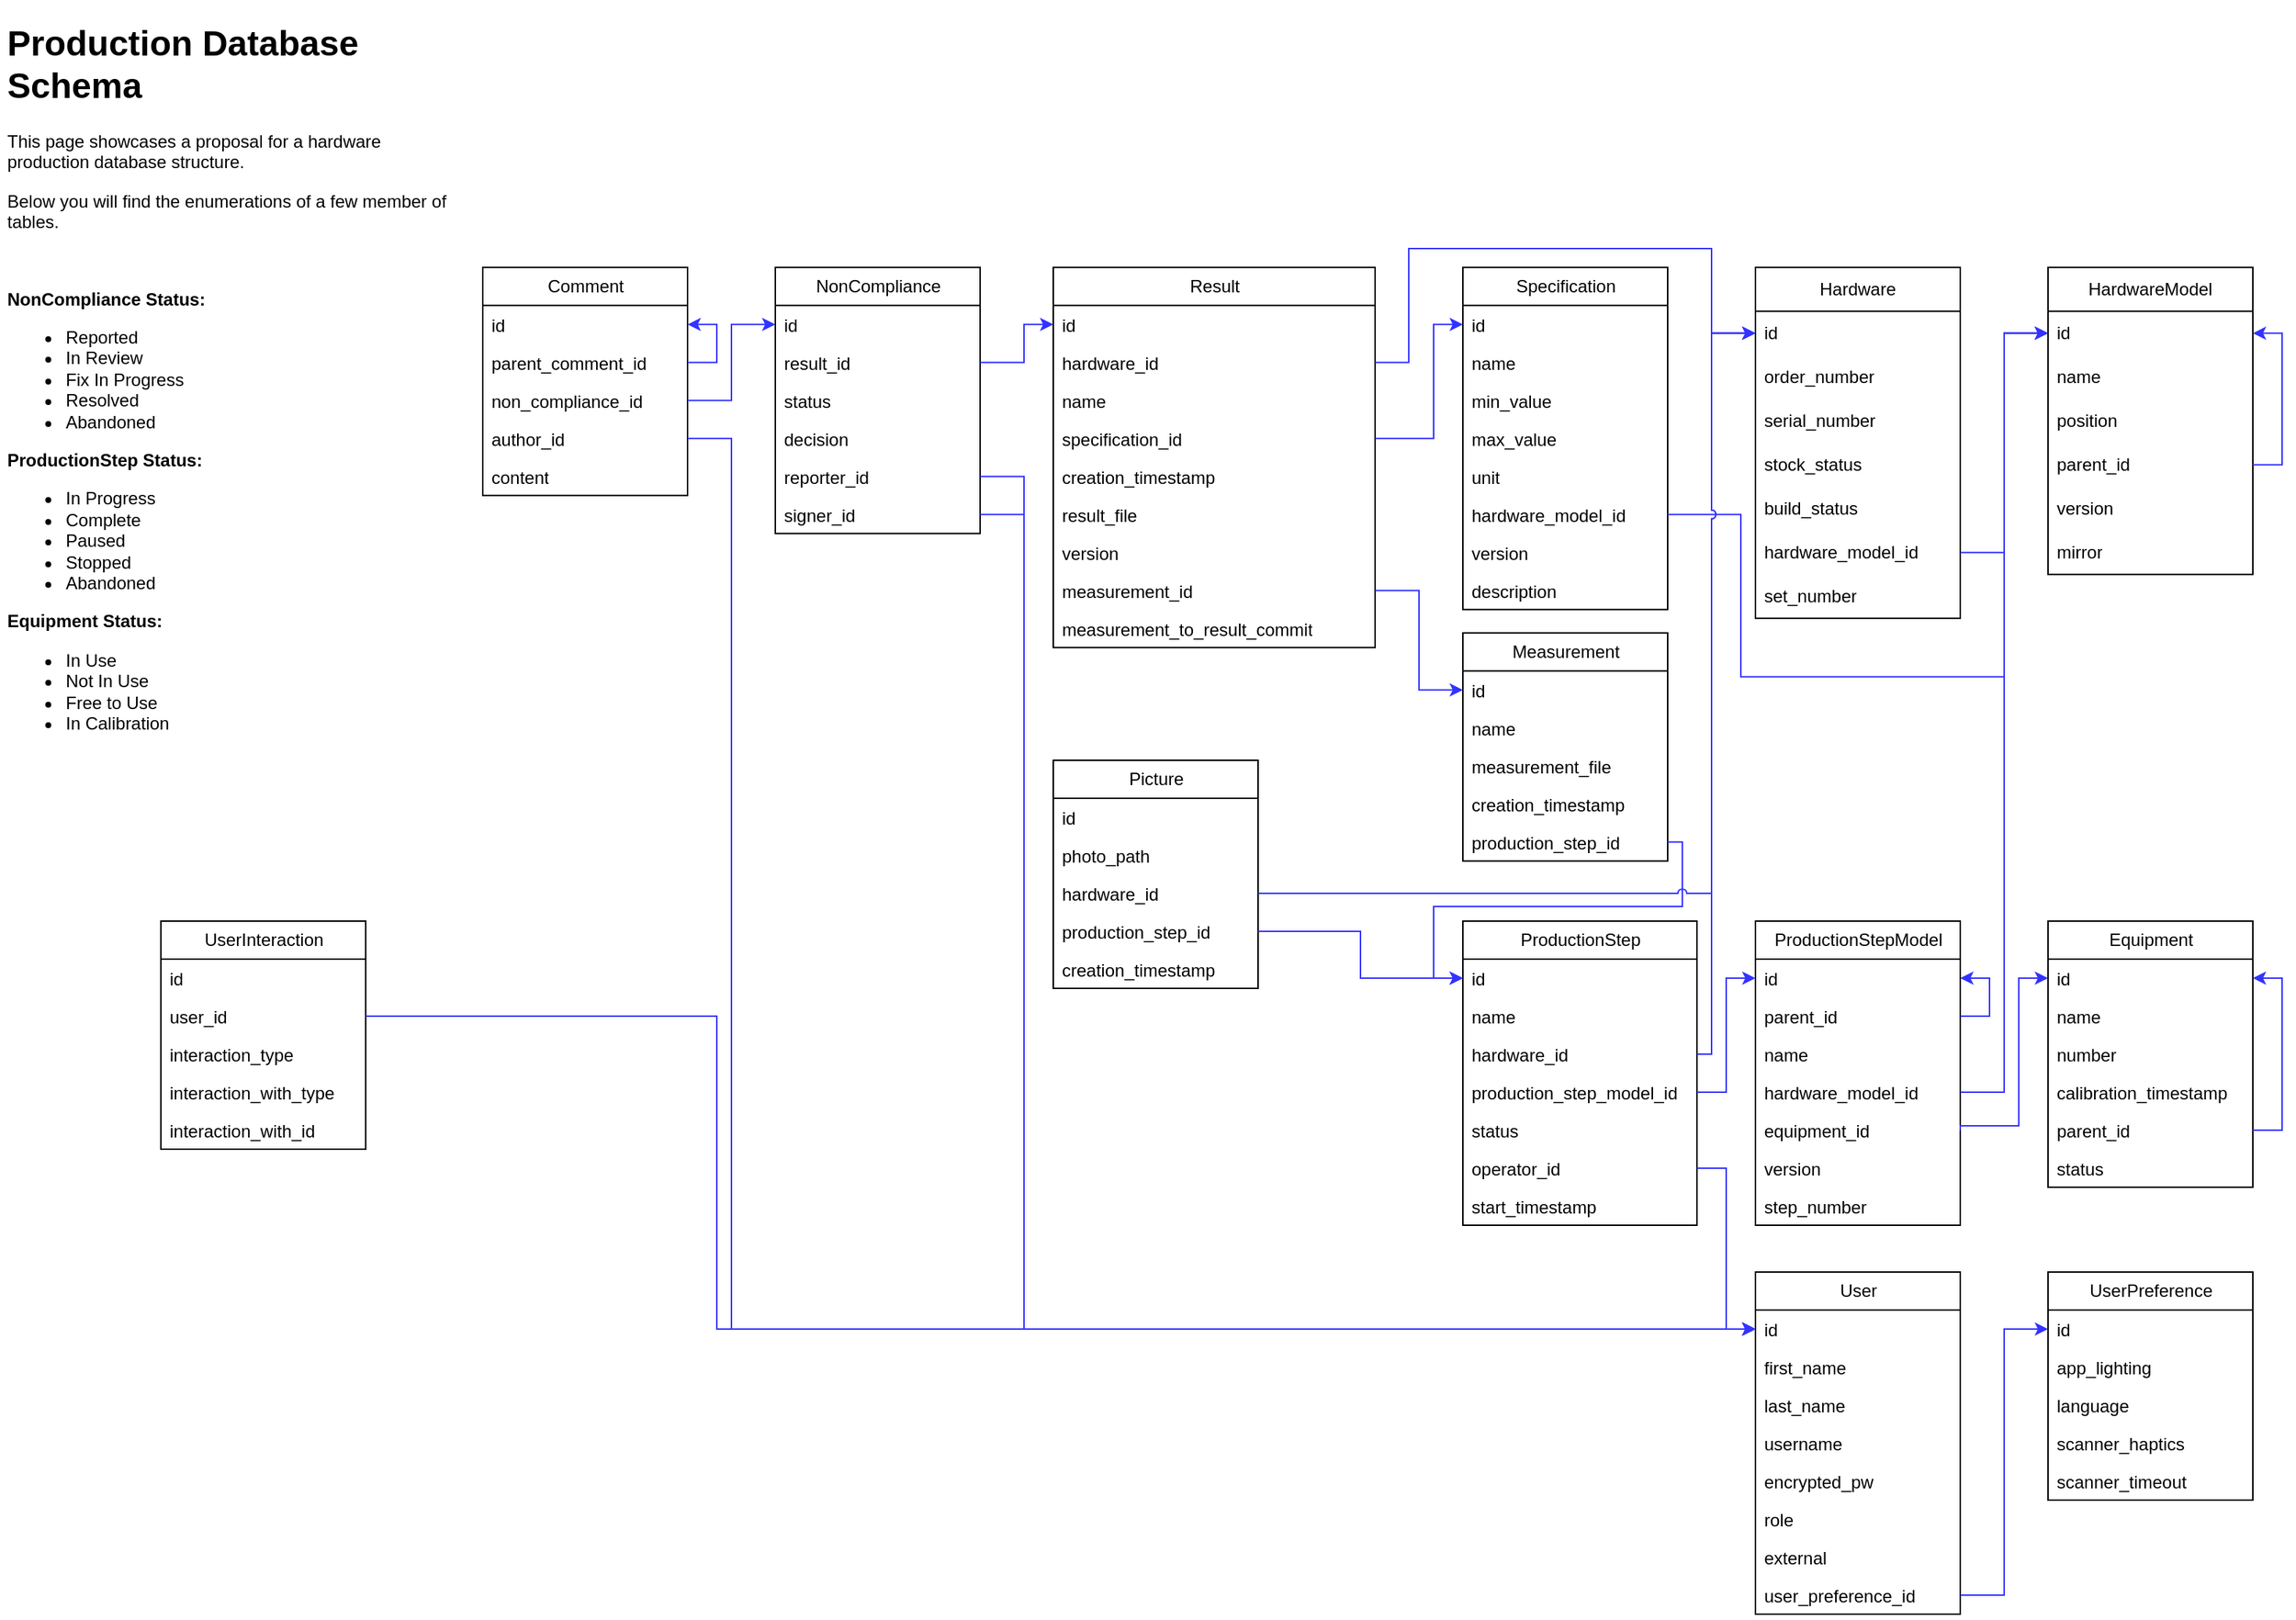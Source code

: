 <mxfile version="20.8.16" type="device"><diagram name="Page-1" id="MubZwwTaiQhzdIwckwAe"><mxGraphModel dx="1255" dy="924" grid="1" gridSize="10" guides="1" tooltips="1" connect="1" arrows="1" fold="1" page="1" pageScale="1" pageWidth="1654" pageHeight="1169" math="0" shadow="0"><root><mxCell id="0"/><mxCell id="1" parent="0"/><mxCell id="1xj9QhwG3aekxTOTTVj1-11" value="User" style="swimlane;fontStyle=0;childLayout=stackLayout;horizontal=1;startSize=26;fillColor=none;horizontalStack=0;resizeParent=1;resizeParentMax=0;resizeLast=0;collapsible=1;marginBottom=0;html=1;" parent="1" vertex="1"><mxGeometry x="1240" y="900" width="140" height="234" as="geometry"/></mxCell><mxCell id="1xj9QhwG3aekxTOTTVj1-12" value="id" style="text;strokeColor=none;fillColor=none;align=left;verticalAlign=top;spacingLeft=4;spacingRight=4;overflow=hidden;rotatable=0;points=[[0,0.5],[1,0.5]];portConstraint=eastwest;whiteSpace=wrap;html=1;" parent="1xj9QhwG3aekxTOTTVj1-11" vertex="1"><mxGeometry y="26" width="140" height="26" as="geometry"/></mxCell><mxCell id="1xj9QhwG3aekxTOTTVj1-13" value="first_name" style="text;strokeColor=none;fillColor=none;align=left;verticalAlign=top;spacingLeft=4;spacingRight=4;overflow=hidden;rotatable=0;points=[[0,0.5],[1,0.5]];portConstraint=eastwest;whiteSpace=wrap;html=1;" parent="1xj9QhwG3aekxTOTTVj1-11" vertex="1"><mxGeometry y="52" width="140" height="26" as="geometry"/></mxCell><mxCell id="1xj9QhwG3aekxTOTTVj1-14" value="last_name" style="text;strokeColor=none;fillColor=none;align=left;verticalAlign=top;spacingLeft=4;spacingRight=4;overflow=hidden;rotatable=0;points=[[0,0.5],[1,0.5]];portConstraint=eastwest;whiteSpace=wrap;html=1;" parent="1xj9QhwG3aekxTOTTVj1-11" vertex="1"><mxGeometry y="78" width="140" height="26" as="geometry"/></mxCell><mxCell id="1xj9QhwG3aekxTOTTVj1-15" value="username" style="text;strokeColor=none;fillColor=none;align=left;verticalAlign=top;spacingLeft=4;spacingRight=4;overflow=hidden;rotatable=0;points=[[0,0.5],[1,0.5]];portConstraint=eastwest;whiteSpace=wrap;html=1;" parent="1xj9QhwG3aekxTOTTVj1-11" vertex="1"><mxGeometry y="104" width="140" height="26" as="geometry"/></mxCell><mxCell id="1xj9QhwG3aekxTOTTVj1-16" value="encrypted_pw" style="text;strokeColor=none;fillColor=none;align=left;verticalAlign=top;spacingLeft=4;spacingRight=4;overflow=hidden;rotatable=0;points=[[0,0.5],[1,0.5]];portConstraint=eastwest;whiteSpace=wrap;html=1;" parent="1xj9QhwG3aekxTOTTVj1-11" vertex="1"><mxGeometry y="130" width="140" height="26" as="geometry"/></mxCell><mxCell id="1xj9QhwG3aekxTOTTVj1-17" value="role" style="text;strokeColor=none;fillColor=none;align=left;verticalAlign=top;spacingLeft=4;spacingRight=4;overflow=hidden;rotatable=0;points=[[0,0.5],[1,0.5]];portConstraint=eastwest;whiteSpace=wrap;html=1;" parent="1xj9QhwG3aekxTOTTVj1-11" vertex="1"><mxGeometry y="156" width="140" height="26" as="geometry"/></mxCell><mxCell id="1xj9QhwG3aekxTOTTVj1-18" value="external" style="text;strokeColor=none;fillColor=none;align=left;verticalAlign=top;spacingLeft=4;spacingRight=4;overflow=hidden;rotatable=0;points=[[0,0.5],[1,0.5]];portConstraint=eastwest;whiteSpace=wrap;html=1;" parent="1xj9QhwG3aekxTOTTVj1-11" vertex="1"><mxGeometry y="182" width="140" height="26" as="geometry"/></mxCell><mxCell id="1xj9QhwG3aekxTOTTVj1-19" value="user_preference_id" style="text;strokeColor=none;fillColor=none;align=left;verticalAlign=top;spacingLeft=4;spacingRight=4;overflow=hidden;rotatable=0;points=[[0,0.5],[1,0.5]];portConstraint=eastwest;whiteSpace=wrap;html=1;" parent="1xj9QhwG3aekxTOTTVj1-11" vertex="1"><mxGeometry y="208" width="140" height="26" as="geometry"/></mxCell><mxCell id="1xj9QhwG3aekxTOTTVj1-20" value="UserPreference" style="swimlane;fontStyle=0;childLayout=stackLayout;horizontal=1;startSize=26;fillColor=none;horizontalStack=0;resizeParent=1;resizeParentMax=0;resizeLast=0;collapsible=1;marginBottom=0;html=1;" parent="1" vertex="1"><mxGeometry x="1440" y="900" width="140" height="156" as="geometry"/></mxCell><mxCell id="1xj9QhwG3aekxTOTTVj1-21" value="id" style="text;strokeColor=none;fillColor=none;align=left;verticalAlign=top;spacingLeft=4;spacingRight=4;overflow=hidden;rotatable=0;points=[[0,0.5],[1,0.5]];portConstraint=eastwest;whiteSpace=wrap;html=1;" parent="1xj9QhwG3aekxTOTTVj1-20" vertex="1"><mxGeometry y="26" width="140" height="26" as="geometry"/></mxCell><mxCell id="1xj9QhwG3aekxTOTTVj1-22" value="app_lighting" style="text;strokeColor=none;fillColor=none;align=left;verticalAlign=top;spacingLeft=4;spacingRight=4;overflow=hidden;rotatable=0;points=[[0,0.5],[1,0.5]];portConstraint=eastwest;whiteSpace=wrap;html=1;" parent="1xj9QhwG3aekxTOTTVj1-20" vertex="1"><mxGeometry y="52" width="140" height="26" as="geometry"/></mxCell><mxCell id="1xj9QhwG3aekxTOTTVj1-23" value="language" style="text;strokeColor=none;fillColor=none;align=left;verticalAlign=top;spacingLeft=4;spacingRight=4;overflow=hidden;rotatable=0;points=[[0,0.5],[1,0.5]];portConstraint=eastwest;whiteSpace=wrap;html=1;" parent="1xj9QhwG3aekxTOTTVj1-20" vertex="1"><mxGeometry y="78" width="140" height="26" as="geometry"/></mxCell><mxCell id="1xj9QhwG3aekxTOTTVj1-24" value="scanner_haptics" style="text;strokeColor=none;fillColor=none;align=left;verticalAlign=top;spacingLeft=4;spacingRight=4;overflow=hidden;rotatable=0;points=[[0,0.5],[1,0.5]];portConstraint=eastwest;whiteSpace=wrap;html=1;" parent="1xj9QhwG3aekxTOTTVj1-20" vertex="1"><mxGeometry y="104" width="140" height="26" as="geometry"/></mxCell><mxCell id="1xj9QhwG3aekxTOTTVj1-25" value="scanner_timeout" style="text;strokeColor=none;fillColor=none;align=left;verticalAlign=top;spacingLeft=4;spacingRight=4;overflow=hidden;rotatable=0;points=[[0,0.5],[1,0.5]];portConstraint=eastwest;whiteSpace=wrap;html=1;" parent="1xj9QhwG3aekxTOTTVj1-20" vertex="1"><mxGeometry y="130" width="140" height="26" as="geometry"/></mxCell><mxCell id="1xj9QhwG3aekxTOTTVj1-27" style="edgeStyle=orthogonalEdgeStyle;rounded=0;orthogonalLoop=1;jettySize=auto;html=1;entryX=0;entryY=0.5;entryDx=0;entryDy=0;strokeColor=#3333FF;" parent="1" source="1xj9QhwG3aekxTOTTVj1-19" target="1xj9QhwG3aekxTOTTVj1-21" edge="1"><mxGeometry relative="1" as="geometry"/></mxCell><mxCell id="1xj9QhwG3aekxTOTTVj1-28" value="HardwareModel" style="swimlane;fontStyle=0;childLayout=stackLayout;horizontal=1;startSize=30;horizontalStack=0;resizeParent=1;resizeParentMax=0;resizeLast=0;collapsible=1;marginBottom=0;whiteSpace=wrap;html=1;" parent="1" vertex="1"><mxGeometry x="1440" y="212.89" width="140" height="210" as="geometry"/></mxCell><mxCell id="1xj9QhwG3aekxTOTTVj1-29" value="id" style="text;strokeColor=none;fillColor=none;align=left;verticalAlign=middle;spacingLeft=4;spacingRight=4;overflow=hidden;points=[[0,0.5],[1,0.5]];portConstraint=eastwest;rotatable=0;whiteSpace=wrap;html=1;" parent="1xj9QhwG3aekxTOTTVj1-28" vertex="1"><mxGeometry y="30" width="140" height="30" as="geometry"/></mxCell><mxCell id="1xj9QhwG3aekxTOTTVj1-30" value="name" style="text;strokeColor=none;fillColor=none;align=left;verticalAlign=middle;spacingLeft=4;spacingRight=4;overflow=hidden;points=[[0,0.5],[1,0.5]];portConstraint=eastwest;rotatable=0;whiteSpace=wrap;html=1;" parent="1xj9QhwG3aekxTOTTVj1-28" vertex="1"><mxGeometry y="60" width="140" height="30" as="geometry"/></mxCell><mxCell id="1xj9QhwG3aekxTOTTVj1-31" value="position" style="text;strokeColor=none;fillColor=none;align=left;verticalAlign=middle;spacingLeft=4;spacingRight=4;overflow=hidden;points=[[0,0.5],[1,0.5]];portConstraint=eastwest;rotatable=0;whiteSpace=wrap;html=1;" parent="1xj9QhwG3aekxTOTTVj1-28" vertex="1"><mxGeometry y="90" width="140" height="30" as="geometry"/></mxCell><mxCell id="1xj9QhwG3aekxTOTTVj1-35" style="edgeStyle=orthogonalEdgeStyle;rounded=0;orthogonalLoop=1;jettySize=auto;html=1;entryX=1;entryY=0.5;entryDx=0;entryDy=0;strokeColor=#3333FF;" parent="1xj9QhwG3aekxTOTTVj1-28" source="1xj9QhwG3aekxTOTTVj1-32" target="1xj9QhwG3aekxTOTTVj1-29" edge="1"><mxGeometry relative="1" as="geometry"><Array as="points"><mxPoint x="160" y="135"/><mxPoint x="160" y="45"/></Array></mxGeometry></mxCell><mxCell id="1xj9QhwG3aekxTOTTVj1-32" value="parent_id" style="text;strokeColor=none;fillColor=none;align=left;verticalAlign=middle;spacingLeft=4;spacingRight=4;overflow=hidden;points=[[0,0.5],[1,0.5]];portConstraint=eastwest;rotatable=0;whiteSpace=wrap;html=1;" parent="1xj9QhwG3aekxTOTTVj1-28" vertex="1"><mxGeometry y="120" width="140" height="30" as="geometry"/></mxCell><mxCell id="1xj9QhwG3aekxTOTTVj1-33" value="version" style="text;strokeColor=none;fillColor=none;align=left;verticalAlign=middle;spacingLeft=4;spacingRight=4;overflow=hidden;points=[[0,0.5],[1,0.5]];portConstraint=eastwest;rotatable=0;whiteSpace=wrap;html=1;" parent="1xj9QhwG3aekxTOTTVj1-28" vertex="1"><mxGeometry y="150" width="140" height="30" as="geometry"/></mxCell><mxCell id="1xj9QhwG3aekxTOTTVj1-34" value="mirror" style="text;strokeColor=none;fillColor=none;align=left;verticalAlign=middle;spacingLeft=4;spacingRight=4;overflow=hidden;points=[[0,0.5],[1,0.5]];portConstraint=eastwest;rotatable=0;whiteSpace=wrap;html=1;" parent="1xj9QhwG3aekxTOTTVj1-28" vertex="1"><mxGeometry y="180" width="140" height="30" as="geometry"/></mxCell><mxCell id="1xj9QhwG3aekxTOTTVj1-37" value="Hardware" style="swimlane;fontStyle=0;childLayout=stackLayout;horizontal=1;startSize=30;horizontalStack=0;resizeParent=1;resizeParentMax=0;resizeLast=0;collapsible=1;marginBottom=0;whiteSpace=wrap;html=1;" parent="1" vertex="1"><mxGeometry x="1240" y="212.89" width="140" height="240" as="geometry"/></mxCell><mxCell id="1xj9QhwG3aekxTOTTVj1-38" value="id" style="text;strokeColor=none;fillColor=none;align=left;verticalAlign=middle;spacingLeft=4;spacingRight=4;overflow=hidden;points=[[0,0.5],[1,0.5]];portConstraint=eastwest;rotatable=0;whiteSpace=wrap;html=1;" parent="1xj9QhwG3aekxTOTTVj1-37" vertex="1"><mxGeometry y="30" width="140" height="30" as="geometry"/></mxCell><mxCell id="1xj9QhwG3aekxTOTTVj1-39" value="order_number" style="text;strokeColor=none;fillColor=none;align=left;verticalAlign=middle;spacingLeft=4;spacingRight=4;overflow=hidden;points=[[0,0.5],[1,0.5]];portConstraint=eastwest;rotatable=0;whiteSpace=wrap;html=1;" parent="1xj9QhwG3aekxTOTTVj1-37" vertex="1"><mxGeometry y="60" width="140" height="30" as="geometry"/></mxCell><mxCell id="1xj9QhwG3aekxTOTTVj1-40" value="serial_number" style="text;strokeColor=none;fillColor=none;align=left;verticalAlign=middle;spacingLeft=4;spacingRight=4;overflow=hidden;points=[[0,0.5],[1,0.5]];portConstraint=eastwest;rotatable=0;whiteSpace=wrap;html=1;" parent="1xj9QhwG3aekxTOTTVj1-37" vertex="1"><mxGeometry y="90" width="140" height="30" as="geometry"/></mxCell><mxCell id="1xj9QhwG3aekxTOTTVj1-41" value="stock_status" style="text;strokeColor=none;fillColor=none;align=left;verticalAlign=middle;spacingLeft=4;spacingRight=4;overflow=hidden;points=[[0,0.5],[1,0.5]];portConstraint=eastwest;rotatable=0;whiteSpace=wrap;html=1;" parent="1xj9QhwG3aekxTOTTVj1-37" vertex="1"><mxGeometry y="120" width="140" height="30" as="geometry"/></mxCell><mxCell id="1xj9QhwG3aekxTOTTVj1-42" value="build_status" style="text;strokeColor=none;fillColor=none;align=left;verticalAlign=middle;spacingLeft=4;spacingRight=4;overflow=hidden;points=[[0,0.5],[1,0.5]];portConstraint=eastwest;rotatable=0;whiteSpace=wrap;html=1;" parent="1xj9QhwG3aekxTOTTVj1-37" vertex="1"><mxGeometry y="150" width="140" height="30" as="geometry"/></mxCell><mxCell id="1xj9QhwG3aekxTOTTVj1-43" value="hardware_model_id" style="text;strokeColor=none;fillColor=none;align=left;verticalAlign=middle;spacingLeft=4;spacingRight=4;overflow=hidden;points=[[0,0.5],[1,0.5]];portConstraint=eastwest;rotatable=0;whiteSpace=wrap;html=1;" parent="1xj9QhwG3aekxTOTTVj1-37" vertex="1"><mxGeometry y="180" width="140" height="30" as="geometry"/></mxCell><mxCell id="1xj9QhwG3aekxTOTTVj1-44" value="set_number" style="text;strokeColor=none;fillColor=none;align=left;verticalAlign=middle;spacingLeft=4;spacingRight=4;overflow=hidden;points=[[0,0.5],[1,0.5]];portConstraint=eastwest;rotatable=0;whiteSpace=wrap;html=1;" parent="1xj9QhwG3aekxTOTTVj1-37" vertex="1"><mxGeometry y="210" width="140" height="30" as="geometry"/></mxCell><mxCell id="1xj9QhwG3aekxTOTTVj1-45" style="edgeStyle=orthogonalEdgeStyle;rounded=0;orthogonalLoop=1;jettySize=auto;html=1;entryX=0;entryY=0.5;entryDx=0;entryDy=0;strokeColor=#3333FF;" parent="1" source="1xj9QhwG3aekxTOTTVj1-43" target="1xj9QhwG3aekxTOTTVj1-29" edge="1"><mxGeometry relative="1" as="geometry"/></mxCell><mxCell id="1xj9QhwG3aekxTOTTVj1-46" value="Equipment" style="swimlane;fontStyle=0;childLayout=stackLayout;horizontal=1;startSize=26;fillColor=none;horizontalStack=0;resizeParent=1;resizeParentMax=0;resizeLast=0;collapsible=1;marginBottom=0;html=1;" parent="1" vertex="1"><mxGeometry x="1440" y="660" width="140" height="182" as="geometry"/></mxCell><mxCell id="1xj9QhwG3aekxTOTTVj1-47" value="id" style="text;strokeColor=none;fillColor=none;align=left;verticalAlign=top;spacingLeft=4;spacingRight=4;overflow=hidden;rotatable=0;points=[[0,0.5],[1,0.5]];portConstraint=eastwest;whiteSpace=wrap;html=1;" parent="1xj9QhwG3aekxTOTTVj1-46" vertex="1"><mxGeometry y="26" width="140" height="26" as="geometry"/></mxCell><mxCell id="1xj9QhwG3aekxTOTTVj1-48" value="name" style="text;strokeColor=none;fillColor=none;align=left;verticalAlign=top;spacingLeft=4;spacingRight=4;overflow=hidden;rotatable=0;points=[[0,0.5],[1,0.5]];portConstraint=eastwest;whiteSpace=wrap;html=1;" parent="1xj9QhwG3aekxTOTTVj1-46" vertex="1"><mxGeometry y="52" width="140" height="26" as="geometry"/></mxCell><mxCell id="1xj9QhwG3aekxTOTTVj1-49" value="number" style="text;strokeColor=none;fillColor=none;align=left;verticalAlign=top;spacingLeft=4;spacingRight=4;overflow=hidden;rotatable=0;points=[[0,0.5],[1,0.5]];portConstraint=eastwest;whiteSpace=wrap;html=1;" parent="1xj9QhwG3aekxTOTTVj1-46" vertex="1"><mxGeometry y="78" width="140" height="26" as="geometry"/></mxCell><mxCell id="1xj9QhwG3aekxTOTTVj1-50" value="calibration_timestamp" style="text;strokeColor=none;fillColor=none;align=left;verticalAlign=top;spacingLeft=4;spacingRight=4;overflow=hidden;rotatable=0;points=[[0,0.5],[1,0.5]];portConstraint=eastwest;whiteSpace=wrap;html=1;" parent="1xj9QhwG3aekxTOTTVj1-46" vertex="1"><mxGeometry y="104" width="140" height="26" as="geometry"/></mxCell><mxCell id="1xj9QhwG3aekxTOTTVj1-52" style="edgeStyle=orthogonalEdgeStyle;rounded=0;orthogonalLoop=1;jettySize=auto;html=1;entryX=1;entryY=0.5;entryDx=0;entryDy=0;strokeColor=#3333FF;" parent="1xj9QhwG3aekxTOTTVj1-46" source="1xj9QhwG3aekxTOTTVj1-51" target="1xj9QhwG3aekxTOTTVj1-47" edge="1"><mxGeometry relative="1" as="geometry"><Array as="points"><mxPoint x="160" y="143"/><mxPoint x="160" y="39"/></Array></mxGeometry></mxCell><mxCell id="1xj9QhwG3aekxTOTTVj1-51" value="parent_id" style="text;strokeColor=none;fillColor=none;align=left;verticalAlign=top;spacingLeft=4;spacingRight=4;overflow=hidden;rotatable=0;points=[[0,0.5],[1,0.5]];portConstraint=eastwest;whiteSpace=wrap;html=1;" parent="1xj9QhwG3aekxTOTTVj1-46" vertex="1"><mxGeometry y="130" width="140" height="26" as="geometry"/></mxCell><mxCell id="1xj9QhwG3aekxTOTTVj1-133" value="status" style="text;strokeColor=none;fillColor=none;align=left;verticalAlign=top;spacingLeft=4;spacingRight=4;overflow=hidden;rotatable=0;points=[[0,0.5],[1,0.5]];portConstraint=eastwest;whiteSpace=wrap;html=1;" parent="1xj9QhwG3aekxTOTTVj1-46" vertex="1"><mxGeometry y="156" width="140" height="26" as="geometry"/></mxCell><mxCell id="1xj9QhwG3aekxTOTTVj1-53" value="Specification" style="swimlane;fontStyle=0;childLayout=stackLayout;horizontal=1;startSize=26;fillColor=none;horizontalStack=0;resizeParent=1;resizeParentMax=0;resizeLast=0;collapsible=1;marginBottom=0;html=1;" parent="1" vertex="1"><mxGeometry x="1040" y="212.89" width="140" height="234" as="geometry"/></mxCell><mxCell id="1xj9QhwG3aekxTOTTVj1-54" value="id" style="text;strokeColor=none;fillColor=none;align=left;verticalAlign=top;spacingLeft=4;spacingRight=4;overflow=hidden;rotatable=0;points=[[0,0.5],[1,0.5]];portConstraint=eastwest;whiteSpace=wrap;html=1;" parent="1xj9QhwG3aekxTOTTVj1-53" vertex="1"><mxGeometry y="26" width="140" height="26" as="geometry"/></mxCell><mxCell id="1xj9QhwG3aekxTOTTVj1-55" value="name" style="text;strokeColor=none;fillColor=none;align=left;verticalAlign=top;spacingLeft=4;spacingRight=4;overflow=hidden;rotatable=0;points=[[0,0.5],[1,0.5]];portConstraint=eastwest;whiteSpace=wrap;html=1;" parent="1xj9QhwG3aekxTOTTVj1-53" vertex="1"><mxGeometry y="52" width="140" height="26" as="geometry"/></mxCell><mxCell id="1xj9QhwG3aekxTOTTVj1-56" value="min_value" style="text;strokeColor=none;fillColor=none;align=left;verticalAlign=top;spacingLeft=4;spacingRight=4;overflow=hidden;rotatable=0;points=[[0,0.5],[1,0.5]];portConstraint=eastwest;whiteSpace=wrap;html=1;" parent="1xj9QhwG3aekxTOTTVj1-53" vertex="1"><mxGeometry y="78" width="140" height="26" as="geometry"/></mxCell><mxCell id="1xj9QhwG3aekxTOTTVj1-57" value="max_value" style="text;strokeColor=none;fillColor=none;align=left;verticalAlign=top;spacingLeft=4;spacingRight=4;overflow=hidden;rotatable=0;points=[[0,0.5],[1,0.5]];portConstraint=eastwest;whiteSpace=wrap;html=1;" parent="1xj9QhwG3aekxTOTTVj1-53" vertex="1"><mxGeometry y="104" width="140" height="26" as="geometry"/></mxCell><mxCell id="1xj9QhwG3aekxTOTTVj1-58" value="unit" style="text;strokeColor=none;fillColor=none;align=left;verticalAlign=top;spacingLeft=4;spacingRight=4;overflow=hidden;rotatable=0;points=[[0,0.5],[1,0.5]];portConstraint=eastwest;whiteSpace=wrap;html=1;" parent="1xj9QhwG3aekxTOTTVj1-53" vertex="1"><mxGeometry y="130" width="140" height="26" as="geometry"/></mxCell><mxCell id="1xj9QhwG3aekxTOTTVj1-59" value="hardware_model_id" style="text;strokeColor=none;fillColor=none;align=left;verticalAlign=top;spacingLeft=4;spacingRight=4;overflow=hidden;rotatable=0;points=[[0,0.5],[1,0.5]];portConstraint=eastwest;whiteSpace=wrap;html=1;" parent="1xj9QhwG3aekxTOTTVj1-53" vertex="1"><mxGeometry y="156" width="140" height="26" as="geometry"/></mxCell><mxCell id="1xj9QhwG3aekxTOTTVj1-60" value="version" style="text;strokeColor=none;fillColor=none;align=left;verticalAlign=top;spacingLeft=4;spacingRight=4;overflow=hidden;rotatable=0;points=[[0,0.5],[1,0.5]];portConstraint=eastwest;whiteSpace=wrap;html=1;" parent="1xj9QhwG3aekxTOTTVj1-53" vertex="1"><mxGeometry y="182" width="140" height="26" as="geometry"/></mxCell><mxCell id="1xj9QhwG3aekxTOTTVj1-61" value="description" style="text;strokeColor=none;fillColor=none;align=left;verticalAlign=top;spacingLeft=4;spacingRight=4;overflow=hidden;rotatable=0;points=[[0,0.5],[1,0.5]];portConstraint=eastwest;whiteSpace=wrap;html=1;" parent="1xj9QhwG3aekxTOTTVj1-53" vertex="1"><mxGeometry y="208" width="140" height="26" as="geometry"/></mxCell><mxCell id="1xj9QhwG3aekxTOTTVj1-66" value="Result" style="swimlane;fontStyle=0;childLayout=stackLayout;horizontal=1;startSize=26;fillColor=none;horizontalStack=0;resizeParent=1;resizeParentMax=0;resizeLast=0;collapsible=1;marginBottom=0;html=1;" parent="1" vertex="1"><mxGeometry x="760" y="212.89" width="220" height="260" as="geometry"/></mxCell><mxCell id="1xj9QhwG3aekxTOTTVj1-67" value="id" style="text;strokeColor=none;fillColor=none;align=left;verticalAlign=top;spacingLeft=4;spacingRight=4;overflow=hidden;rotatable=0;points=[[0,0.5],[1,0.5]];portConstraint=eastwest;whiteSpace=wrap;html=1;" parent="1xj9QhwG3aekxTOTTVj1-66" vertex="1"><mxGeometry y="26" width="220" height="26" as="geometry"/></mxCell><mxCell id="1xj9QhwG3aekxTOTTVj1-68" value="hardware_id" style="text;strokeColor=none;fillColor=none;align=left;verticalAlign=top;spacingLeft=4;spacingRight=4;overflow=hidden;rotatable=0;points=[[0,0.5],[1,0.5]];portConstraint=eastwest;whiteSpace=wrap;html=1;" parent="1xj9QhwG3aekxTOTTVj1-66" vertex="1"><mxGeometry y="52" width="220" height="26" as="geometry"/></mxCell><mxCell id="1xj9QhwG3aekxTOTTVj1-69" value="name" style="text;strokeColor=none;fillColor=none;align=left;verticalAlign=top;spacingLeft=4;spacingRight=4;overflow=hidden;rotatable=0;points=[[0,0.5],[1,0.5]];portConstraint=eastwest;whiteSpace=wrap;html=1;" parent="1xj9QhwG3aekxTOTTVj1-66" vertex="1"><mxGeometry y="78" width="220" height="26" as="geometry"/></mxCell><mxCell id="1xj9QhwG3aekxTOTTVj1-70" value="specification_id" style="text;strokeColor=none;fillColor=none;align=left;verticalAlign=top;spacingLeft=4;spacingRight=4;overflow=hidden;rotatable=0;points=[[0,0.5],[1,0.5]];portConstraint=eastwest;whiteSpace=wrap;html=1;" parent="1xj9QhwG3aekxTOTTVj1-66" vertex="1"><mxGeometry y="104" width="220" height="26" as="geometry"/></mxCell><mxCell id="1xj9QhwG3aekxTOTTVj1-71" value="creation_timestamp" style="text;strokeColor=none;fillColor=none;align=left;verticalAlign=top;spacingLeft=4;spacingRight=4;overflow=hidden;rotatable=0;points=[[0,0.5],[1,0.5]];portConstraint=eastwest;whiteSpace=wrap;html=1;" parent="1xj9QhwG3aekxTOTTVj1-66" vertex="1"><mxGeometry y="130" width="220" height="26" as="geometry"/></mxCell><mxCell id="1xj9QhwG3aekxTOTTVj1-72" value="result_file" style="text;strokeColor=none;fillColor=none;align=left;verticalAlign=top;spacingLeft=4;spacingRight=4;overflow=hidden;rotatable=0;points=[[0,0.5],[1,0.5]];portConstraint=eastwest;whiteSpace=wrap;html=1;" parent="1xj9QhwG3aekxTOTTVj1-66" vertex="1"><mxGeometry y="156" width="220" height="26" as="geometry"/></mxCell><mxCell id="1xj9QhwG3aekxTOTTVj1-73" value="version" style="text;strokeColor=none;fillColor=none;align=left;verticalAlign=top;spacingLeft=4;spacingRight=4;overflow=hidden;rotatable=0;points=[[0,0.5],[1,0.5]];portConstraint=eastwest;whiteSpace=wrap;html=1;" parent="1xj9QhwG3aekxTOTTVj1-66" vertex="1"><mxGeometry y="182" width="220" height="26" as="geometry"/></mxCell><mxCell id="1xj9QhwG3aekxTOTTVj1-81" value="measurement_id" style="text;strokeColor=none;fillColor=none;align=left;verticalAlign=top;spacingLeft=4;spacingRight=4;overflow=hidden;rotatable=0;points=[[0,0.5],[1,0.5]];portConstraint=eastwest;whiteSpace=wrap;html=1;" parent="1xj9QhwG3aekxTOTTVj1-66" vertex="1"><mxGeometry y="208" width="220" height="26" as="geometry"/></mxCell><mxCell id="1xj9QhwG3aekxTOTTVj1-82" value="measurement_to_result_commit" style="text;strokeColor=none;fillColor=none;align=left;verticalAlign=top;spacingLeft=4;spacingRight=4;overflow=hidden;rotatable=0;points=[[0,0.5],[1,0.5]];portConstraint=eastwest;whiteSpace=wrap;html=1;" parent="1xj9QhwG3aekxTOTTVj1-66" vertex="1"><mxGeometry y="234" width="220" height="26" as="geometry"/></mxCell><mxCell id="1xj9QhwG3aekxTOTTVj1-74" style="edgeStyle=orthogonalEdgeStyle;rounded=0;orthogonalLoop=1;jettySize=auto;html=1;entryX=0;entryY=0.5;entryDx=0;entryDy=0;strokeColor=#3333FF;" parent="1" source="1xj9QhwG3aekxTOTTVj1-70" target="1xj9QhwG3aekxTOTTVj1-54" edge="1"><mxGeometry relative="1" as="geometry"><Array as="points"><mxPoint x="1020" y="330"/><mxPoint x="1020" y="252"/></Array></mxGeometry></mxCell><mxCell id="1xj9QhwG3aekxTOTTVj1-75" style="edgeStyle=orthogonalEdgeStyle;rounded=0;orthogonalLoop=1;jettySize=auto;html=1;entryX=0;entryY=0.5;entryDx=0;entryDy=0;strokeColor=#3333FF;" parent="1" source="1xj9QhwG3aekxTOTTVj1-68" target="1xj9QhwG3aekxTOTTVj1-38" edge="1"><mxGeometry relative="1" as="geometry"><Array as="points"><mxPoint x="1003" y="278"/><mxPoint x="1003" y="200"/><mxPoint x="1210" y="200"/><mxPoint x="1210" y="258"/></Array></mxGeometry></mxCell><mxCell id="1xj9QhwG3aekxTOTTVj1-76" style="edgeStyle=orthogonalEdgeStyle;rounded=0;orthogonalLoop=1;jettySize=auto;html=1;entryX=0;entryY=0.5;entryDx=0;entryDy=0;strokeColor=#3333FF;" parent="1" source="1xj9QhwG3aekxTOTTVj1-59" target="1xj9QhwG3aekxTOTTVj1-29" edge="1"><mxGeometry relative="1" as="geometry"><Array as="points"><mxPoint x="1230" y="381.89"/><mxPoint x="1230" y="492.89"/><mxPoint x="1410" y="492.89"/><mxPoint x="1410" y="257.89"/></Array></mxGeometry></mxCell><mxCell id="1xj9QhwG3aekxTOTTVj1-77" value="Measurement" style="swimlane;fontStyle=0;childLayout=stackLayout;horizontal=1;startSize=26;fillColor=none;horizontalStack=0;resizeParent=1;resizeParentMax=0;resizeLast=0;collapsible=1;marginBottom=0;html=1;" parent="1" vertex="1"><mxGeometry x="1040" y="462.89" width="140" height="156" as="geometry"/></mxCell><mxCell id="1xj9QhwG3aekxTOTTVj1-78" value="id" style="text;strokeColor=none;fillColor=none;align=left;verticalAlign=top;spacingLeft=4;spacingRight=4;overflow=hidden;rotatable=0;points=[[0,0.5],[1,0.5]];portConstraint=eastwest;whiteSpace=wrap;html=1;" parent="1xj9QhwG3aekxTOTTVj1-77" vertex="1"><mxGeometry y="26" width="140" height="26" as="geometry"/></mxCell><mxCell id="1xj9QhwG3aekxTOTTVj1-79" value="name" style="text;strokeColor=none;fillColor=none;align=left;verticalAlign=top;spacingLeft=4;spacingRight=4;overflow=hidden;rotatable=0;points=[[0,0.5],[1,0.5]];portConstraint=eastwest;whiteSpace=wrap;html=1;" parent="1xj9QhwG3aekxTOTTVj1-77" vertex="1"><mxGeometry y="52" width="140" height="26" as="geometry"/></mxCell><mxCell id="1xj9QhwG3aekxTOTTVj1-80" value="measurement_file" style="text;strokeColor=none;fillColor=none;align=left;verticalAlign=top;spacingLeft=4;spacingRight=4;overflow=hidden;rotatable=0;points=[[0,0.5],[1,0.5]];portConstraint=eastwest;whiteSpace=wrap;html=1;" parent="1xj9QhwG3aekxTOTTVj1-77" vertex="1"><mxGeometry y="78" width="140" height="26" as="geometry"/></mxCell><mxCell id="1xj9QhwG3aekxTOTTVj1-113" value="creation_timestamp" style="text;strokeColor=none;fillColor=none;align=left;verticalAlign=top;spacingLeft=4;spacingRight=4;overflow=hidden;rotatable=0;points=[[0,0.5],[1,0.5]];portConstraint=eastwest;whiteSpace=wrap;html=1;" parent="1xj9QhwG3aekxTOTTVj1-77" vertex="1"><mxGeometry y="104" width="140" height="26" as="geometry"/></mxCell><mxCell id="1xj9QhwG3aekxTOTTVj1-115" value="production_step_id" style="text;strokeColor=none;fillColor=none;align=left;verticalAlign=top;spacingLeft=4;spacingRight=4;overflow=hidden;rotatable=0;points=[[0,0.5],[1,0.5]];portConstraint=eastwest;whiteSpace=wrap;html=1;" parent="1xj9QhwG3aekxTOTTVj1-77" vertex="1"><mxGeometry y="130" width="140" height="26" as="geometry"/></mxCell><mxCell id="1xj9QhwG3aekxTOTTVj1-83" style="edgeStyle=orthogonalEdgeStyle;rounded=0;orthogonalLoop=1;jettySize=auto;html=1;entryX=0;entryY=0.5;entryDx=0;entryDy=0;strokeColor=#3333FF;" parent="1" source="1xj9QhwG3aekxTOTTVj1-81" target="1xj9QhwG3aekxTOTTVj1-78" edge="1"><mxGeometry relative="1" as="geometry"/></mxCell><mxCell id="1xj9QhwG3aekxTOTTVj1-84" value="ProductionStep" style="swimlane;fontStyle=0;childLayout=stackLayout;horizontal=1;startSize=26;fillColor=none;horizontalStack=0;resizeParent=1;resizeParentMax=0;resizeLast=0;collapsible=1;marginBottom=0;html=1;" parent="1" vertex="1"><mxGeometry x="1040" y="660" width="160" height="208" as="geometry"/></mxCell><mxCell id="1xj9QhwG3aekxTOTTVj1-85" value="id" style="text;strokeColor=none;fillColor=none;align=left;verticalAlign=top;spacingLeft=4;spacingRight=4;overflow=hidden;rotatable=0;points=[[0,0.5],[1,0.5]];portConstraint=eastwest;whiteSpace=wrap;html=1;" parent="1xj9QhwG3aekxTOTTVj1-84" vertex="1"><mxGeometry y="26" width="160" height="26" as="geometry"/></mxCell><mxCell id="1xj9QhwG3aekxTOTTVj1-86" value="name" style="text;strokeColor=none;fillColor=none;align=left;verticalAlign=top;spacingLeft=4;spacingRight=4;overflow=hidden;rotatable=0;points=[[0,0.5],[1,0.5]];portConstraint=eastwest;whiteSpace=wrap;html=1;" parent="1xj9QhwG3aekxTOTTVj1-84" vertex="1"><mxGeometry y="52" width="160" height="26" as="geometry"/></mxCell><mxCell id="1xj9QhwG3aekxTOTTVj1-87" value="hardware_id" style="text;strokeColor=none;fillColor=none;align=left;verticalAlign=top;spacingLeft=4;spacingRight=4;overflow=hidden;rotatable=0;points=[[0,0.5],[1,0.5]];portConstraint=eastwest;whiteSpace=wrap;html=1;" parent="1xj9QhwG3aekxTOTTVj1-84" vertex="1"><mxGeometry y="78" width="160" height="26" as="geometry"/></mxCell><mxCell id="1xj9QhwG3aekxTOTTVj1-100" value="production_step_model_id" style="text;strokeColor=none;fillColor=none;align=left;verticalAlign=top;spacingLeft=4;spacingRight=4;overflow=hidden;rotatable=0;points=[[0,0.5],[1,0.5]];portConstraint=eastwest;whiteSpace=wrap;html=1;" parent="1xj9QhwG3aekxTOTTVj1-84" vertex="1"><mxGeometry y="104" width="160" height="26" as="geometry"/></mxCell><mxCell id="1xj9QhwG3aekxTOTTVj1-106" value="status" style="text;strokeColor=none;fillColor=none;align=left;verticalAlign=top;spacingLeft=4;spacingRight=4;overflow=hidden;rotatable=0;points=[[0,0.5],[1,0.5]];portConstraint=eastwest;whiteSpace=wrap;html=1;" parent="1xj9QhwG3aekxTOTTVj1-84" vertex="1"><mxGeometry y="130" width="160" height="26" as="geometry"/></mxCell><mxCell id="1xj9QhwG3aekxTOTTVj1-110" value="operator_id" style="text;strokeColor=none;fillColor=none;align=left;verticalAlign=top;spacingLeft=4;spacingRight=4;overflow=hidden;rotatable=0;points=[[0,0.5],[1,0.5]];portConstraint=eastwest;whiteSpace=wrap;html=1;" parent="1xj9QhwG3aekxTOTTVj1-84" vertex="1"><mxGeometry y="156" width="160" height="26" as="geometry"/></mxCell><mxCell id="1xj9QhwG3aekxTOTTVj1-114" value="start_timestamp" style="text;strokeColor=none;fillColor=none;align=left;verticalAlign=top;spacingLeft=4;spacingRight=4;overflow=hidden;rotatable=0;points=[[0,0.5],[1,0.5]];portConstraint=eastwest;whiteSpace=wrap;html=1;" parent="1xj9QhwG3aekxTOTTVj1-84" vertex="1"><mxGeometry y="182" width="160" height="26" as="geometry"/></mxCell><mxCell id="1xj9QhwG3aekxTOTTVj1-91" value="ProductionStepModel" style="swimlane;fontStyle=0;childLayout=stackLayout;horizontal=1;startSize=26;fillColor=none;horizontalStack=0;resizeParent=1;resizeParentMax=0;resizeLast=0;collapsible=1;marginBottom=0;html=1;" parent="1" vertex="1"><mxGeometry x="1240" y="660" width="140" height="208" as="geometry"/></mxCell><mxCell id="1xj9QhwG3aekxTOTTVj1-107" value="id" style="text;strokeColor=none;fillColor=none;align=left;verticalAlign=top;spacingLeft=4;spacingRight=4;overflow=hidden;rotatable=0;points=[[0,0.5],[1,0.5]];portConstraint=eastwest;whiteSpace=wrap;html=1;" parent="1xj9QhwG3aekxTOTTVj1-91" vertex="1"><mxGeometry y="26" width="140" height="26" as="geometry"/></mxCell><mxCell id="1xj9QhwG3aekxTOTTVj1-109" style="edgeStyle=orthogonalEdgeStyle;rounded=0;jumpStyle=arc;orthogonalLoop=1;jettySize=auto;html=1;entryX=1;entryY=0.5;entryDx=0;entryDy=0;strokeColor=#3333FF;" parent="1xj9QhwG3aekxTOTTVj1-91" source="1xj9QhwG3aekxTOTTVj1-92" target="1xj9QhwG3aekxTOTTVj1-107" edge="1"><mxGeometry relative="1" as="geometry"><Array as="points"><mxPoint x="160" y="65"/><mxPoint x="160" y="39"/></Array></mxGeometry></mxCell><mxCell id="1xj9QhwG3aekxTOTTVj1-92" value="parent_id" style="text;strokeColor=none;fillColor=none;align=left;verticalAlign=top;spacingLeft=4;spacingRight=4;overflow=hidden;rotatable=0;points=[[0,0.5],[1,0.5]];portConstraint=eastwest;whiteSpace=wrap;html=1;" parent="1xj9QhwG3aekxTOTTVj1-91" vertex="1"><mxGeometry y="52" width="140" height="26" as="geometry"/></mxCell><mxCell id="1xj9QhwG3aekxTOTTVj1-93" value="name" style="text;strokeColor=none;fillColor=none;align=left;verticalAlign=top;spacingLeft=4;spacingRight=4;overflow=hidden;rotatable=0;points=[[0,0.5],[1,0.5]];portConstraint=eastwest;whiteSpace=wrap;html=1;" parent="1xj9QhwG3aekxTOTTVj1-91" vertex="1"><mxGeometry y="78" width="140" height="26" as="geometry"/></mxCell><mxCell id="1xj9QhwG3aekxTOTTVj1-94" value="hardware_model_id" style="text;strokeColor=none;fillColor=none;align=left;verticalAlign=top;spacingLeft=4;spacingRight=4;overflow=hidden;rotatable=0;points=[[0,0.5],[1,0.5]];portConstraint=eastwest;whiteSpace=wrap;html=1;" parent="1xj9QhwG3aekxTOTTVj1-91" vertex="1"><mxGeometry y="104" width="140" height="26" as="geometry"/></mxCell><mxCell id="1xj9QhwG3aekxTOTTVj1-95" value="equipment_id" style="text;strokeColor=none;fillColor=none;align=left;verticalAlign=top;spacingLeft=4;spacingRight=4;overflow=hidden;rotatable=0;points=[[0,0.5],[1,0.5]];portConstraint=eastwest;whiteSpace=wrap;html=1;" parent="1xj9QhwG3aekxTOTTVj1-91" vertex="1"><mxGeometry y="130" width="140" height="26" as="geometry"/></mxCell><mxCell id="1xj9QhwG3aekxTOTTVj1-98" value="version" style="text;strokeColor=none;fillColor=none;align=left;verticalAlign=top;spacingLeft=4;spacingRight=4;overflow=hidden;rotatable=0;points=[[0,0.5],[1,0.5]];portConstraint=eastwest;whiteSpace=wrap;html=1;" parent="1xj9QhwG3aekxTOTTVj1-91" vertex="1"><mxGeometry y="156" width="140" height="26" as="geometry"/></mxCell><mxCell id="1xj9QhwG3aekxTOTTVj1-99" value="step_number" style="text;strokeColor=none;fillColor=none;align=left;verticalAlign=top;spacingLeft=4;spacingRight=4;overflow=hidden;rotatable=0;points=[[0,0.5],[1,0.5]];portConstraint=eastwest;whiteSpace=wrap;html=1;" parent="1xj9QhwG3aekxTOTTVj1-91" vertex="1"><mxGeometry y="182" width="140" height="26" as="geometry"/></mxCell><mxCell id="1xj9QhwG3aekxTOTTVj1-105" style="edgeStyle=orthogonalEdgeStyle;rounded=0;jumpStyle=arc;orthogonalLoop=1;jettySize=auto;html=1;entryX=0;entryY=0.5;entryDx=0;entryDy=0;strokeColor=#3333FF;exitX=1;exitY=0.5;exitDx=0;exitDy=0;" parent="1" source="1xj9QhwG3aekxTOTTVj1-94" target="1xj9QhwG3aekxTOTTVj1-29" edge="1"><mxGeometry relative="1" as="geometry"><Array as="points"><mxPoint x="1410" y="777"/><mxPoint x="1410" y="258"/></Array></mxGeometry></mxCell><mxCell id="1xj9QhwG3aekxTOTTVj1-108" style="edgeStyle=orthogonalEdgeStyle;rounded=0;jumpStyle=arc;orthogonalLoop=1;jettySize=auto;html=1;entryX=0;entryY=0.5;entryDx=0;entryDy=0;strokeColor=#3333FF;exitX=1;exitY=0.5;exitDx=0;exitDy=0;" parent="1" source="1xj9QhwG3aekxTOTTVj1-95" target="1xj9QhwG3aekxTOTTVj1-47" edge="1"><mxGeometry relative="1" as="geometry"><Array as="points"><mxPoint x="1380" y="800"/><mxPoint x="1420" y="800"/><mxPoint x="1420" y="699"/></Array></mxGeometry></mxCell><mxCell id="1xj9QhwG3aekxTOTTVj1-111" style="edgeStyle=orthogonalEdgeStyle;rounded=0;jumpStyle=arc;orthogonalLoop=1;jettySize=auto;html=1;entryX=0;entryY=0.5;entryDx=0;entryDy=0;strokeColor=#3333FF;" parent="1" source="1xj9QhwG3aekxTOTTVj1-110" target="1xj9QhwG3aekxTOTTVj1-12" edge="1"><mxGeometry relative="1" as="geometry"/></mxCell><mxCell id="1xj9QhwG3aekxTOTTVj1-118" value="NonCompliance" style="swimlane;fontStyle=0;childLayout=stackLayout;horizontal=1;startSize=26;fillColor=none;horizontalStack=0;resizeParent=1;resizeParentMax=0;resizeLast=0;collapsible=1;marginBottom=0;html=1;" parent="1" vertex="1"><mxGeometry x="570" y="212.89" width="140" height="182" as="geometry"/></mxCell><mxCell id="1xj9QhwG3aekxTOTTVj1-119" value="id" style="text;strokeColor=none;fillColor=none;align=left;verticalAlign=top;spacingLeft=4;spacingRight=4;overflow=hidden;rotatable=0;points=[[0,0.5],[1,0.5]];portConstraint=eastwest;whiteSpace=wrap;html=1;" parent="1xj9QhwG3aekxTOTTVj1-118" vertex="1"><mxGeometry y="26" width="140" height="26" as="geometry"/></mxCell><mxCell id="1xj9QhwG3aekxTOTTVj1-121" value="result_id" style="text;strokeColor=none;fillColor=none;align=left;verticalAlign=top;spacingLeft=4;spacingRight=4;overflow=hidden;rotatable=0;points=[[0,0.5],[1,0.5]];portConstraint=eastwest;whiteSpace=wrap;html=1;" parent="1xj9QhwG3aekxTOTTVj1-118" vertex="1"><mxGeometry y="52" width="140" height="26" as="geometry"/></mxCell><mxCell id="1xj9QhwG3aekxTOTTVj1-122" value="status" style="text;strokeColor=none;fillColor=none;align=left;verticalAlign=top;spacingLeft=4;spacingRight=4;overflow=hidden;rotatable=0;points=[[0,0.5],[1,0.5]];portConstraint=eastwest;whiteSpace=wrap;html=1;" parent="1xj9QhwG3aekxTOTTVj1-118" vertex="1"><mxGeometry y="78" width="140" height="26" as="geometry"/></mxCell><mxCell id="1xj9QhwG3aekxTOTTVj1-123" value="decision" style="text;strokeColor=none;fillColor=none;align=left;verticalAlign=top;spacingLeft=4;spacingRight=4;overflow=hidden;rotatable=0;points=[[0,0.5],[1,0.5]];portConstraint=eastwest;whiteSpace=wrap;html=1;" parent="1xj9QhwG3aekxTOTTVj1-118" vertex="1"><mxGeometry y="104" width="140" height="26" as="geometry"/></mxCell><mxCell id="1xj9QhwG3aekxTOTTVj1-124" value="reporter_id" style="text;strokeColor=none;fillColor=none;align=left;verticalAlign=top;spacingLeft=4;spacingRight=4;overflow=hidden;rotatable=0;points=[[0,0.5],[1,0.5]];portConstraint=eastwest;whiteSpace=wrap;html=1;" parent="1xj9QhwG3aekxTOTTVj1-118" vertex="1"><mxGeometry y="130" width="140" height="26" as="geometry"/></mxCell><mxCell id="1xj9QhwG3aekxTOTTVj1-125" value="signer_id" style="text;strokeColor=none;fillColor=none;align=left;verticalAlign=top;spacingLeft=4;spacingRight=4;overflow=hidden;rotatable=0;points=[[0,0.5],[1,0.5]];portConstraint=eastwest;whiteSpace=wrap;html=1;" parent="1xj9QhwG3aekxTOTTVj1-118" vertex="1"><mxGeometry y="156" width="140" height="26" as="geometry"/></mxCell><mxCell id="1xj9QhwG3aekxTOTTVj1-130" style="edgeStyle=orthogonalEdgeStyle;rounded=0;jumpStyle=arc;orthogonalLoop=1;jettySize=auto;html=1;entryX=0;entryY=0.5;entryDx=0;entryDy=0;strokeColor=#3333FF;" parent="1" source="1xj9QhwG3aekxTOTTVj1-121" target="1xj9QhwG3aekxTOTTVj1-67" edge="1"><mxGeometry relative="1" as="geometry"><Array as="points"><mxPoint x="740" y="278"/><mxPoint x="740" y="252"/></Array></mxGeometry></mxCell><mxCell id="1xj9QhwG3aekxTOTTVj1-131" style="edgeStyle=orthogonalEdgeStyle;rounded=0;jumpStyle=arc;orthogonalLoop=1;jettySize=auto;html=1;entryX=0;entryY=0.5;entryDx=0;entryDy=0;strokeColor=#3333FF;" parent="1" source="1xj9QhwG3aekxTOTTVj1-124" target="1xj9QhwG3aekxTOTTVj1-12" edge="1"><mxGeometry relative="1" as="geometry"><Array as="points"><mxPoint x="740" y="356"/><mxPoint x="740" y="939"/></Array></mxGeometry></mxCell><mxCell id="1xj9QhwG3aekxTOTTVj1-132" style="edgeStyle=orthogonalEdgeStyle;rounded=0;jumpStyle=arc;orthogonalLoop=1;jettySize=auto;html=1;entryX=0;entryY=0.5;entryDx=0;entryDy=0;strokeColor=#3333FF;" parent="1" source="1xj9QhwG3aekxTOTTVj1-125" target="1xj9QhwG3aekxTOTTVj1-12" edge="1"><mxGeometry relative="1" as="geometry"><Array as="points"><mxPoint x="740" y="382"/><mxPoint x="740" y="939"/></Array></mxGeometry></mxCell><mxCell id="1xj9QhwG3aekxTOTTVj1-134" value="Comment" style="swimlane;fontStyle=0;childLayout=stackLayout;horizontal=1;startSize=26;fillColor=none;horizontalStack=0;resizeParent=1;resizeParentMax=0;resizeLast=0;collapsible=1;marginBottom=0;html=1;" parent="1" vertex="1"><mxGeometry x="370" y="212.89" width="140" height="156" as="geometry"/></mxCell><mxCell id="1xj9QhwG3aekxTOTTVj1-135" value="id" style="text;strokeColor=none;fillColor=none;align=left;verticalAlign=top;spacingLeft=4;spacingRight=4;overflow=hidden;rotatable=0;points=[[0,0.5],[1,0.5]];portConstraint=eastwest;whiteSpace=wrap;html=1;" parent="1xj9QhwG3aekxTOTTVj1-134" vertex="1"><mxGeometry y="26" width="140" height="26" as="geometry"/></mxCell><mxCell id="1xj9QhwG3aekxTOTTVj1-141" style="edgeStyle=orthogonalEdgeStyle;rounded=0;jumpStyle=arc;orthogonalLoop=1;jettySize=auto;html=1;entryX=1;entryY=0.5;entryDx=0;entryDy=0;strokeColor=#3333FF;" parent="1xj9QhwG3aekxTOTTVj1-134" source="1xj9QhwG3aekxTOTTVj1-136" target="1xj9QhwG3aekxTOTTVj1-135" edge="1"><mxGeometry relative="1" as="geometry"><Array as="points"><mxPoint x="160" y="65"/><mxPoint x="160" y="39"/></Array></mxGeometry></mxCell><mxCell id="1xj9QhwG3aekxTOTTVj1-136" value="parent_comment_id" style="text;strokeColor=none;fillColor=none;align=left;verticalAlign=top;spacingLeft=4;spacingRight=4;overflow=hidden;rotatable=0;points=[[0,0.5],[1,0.5]];portConstraint=eastwest;whiteSpace=wrap;html=1;" parent="1xj9QhwG3aekxTOTTVj1-134" vertex="1"><mxGeometry y="52" width="140" height="26" as="geometry"/></mxCell><mxCell id="1xj9QhwG3aekxTOTTVj1-137" value="non_compliance_id" style="text;strokeColor=none;fillColor=none;align=left;verticalAlign=top;spacingLeft=4;spacingRight=4;overflow=hidden;rotatable=0;points=[[0,0.5],[1,0.5]];portConstraint=eastwest;whiteSpace=wrap;html=1;" parent="1xj9QhwG3aekxTOTTVj1-134" vertex="1"><mxGeometry y="78" width="140" height="26" as="geometry"/></mxCell><mxCell id="1xj9QhwG3aekxTOTTVj1-138" value="author_id" style="text;strokeColor=none;fillColor=none;align=left;verticalAlign=top;spacingLeft=4;spacingRight=4;overflow=hidden;rotatable=0;points=[[0,0.5],[1,0.5]];portConstraint=eastwest;whiteSpace=wrap;html=1;" parent="1xj9QhwG3aekxTOTTVj1-134" vertex="1"><mxGeometry y="104" width="140" height="26" as="geometry"/></mxCell><mxCell id="1xj9QhwG3aekxTOTTVj1-139" value="content" style="text;strokeColor=none;fillColor=none;align=left;verticalAlign=top;spacingLeft=4;spacingRight=4;overflow=hidden;rotatable=0;points=[[0,0.5],[1,0.5]];portConstraint=eastwest;whiteSpace=wrap;html=1;" parent="1xj9QhwG3aekxTOTTVj1-134" vertex="1"><mxGeometry y="130" width="140" height="26" as="geometry"/></mxCell><mxCell id="1xj9QhwG3aekxTOTTVj1-142" style="edgeStyle=orthogonalEdgeStyle;rounded=0;jumpStyle=arc;orthogonalLoop=1;jettySize=auto;html=1;entryX=0;entryY=0.5;entryDx=0;entryDy=0;strokeColor=#3333FF;" parent="1" source="1xj9QhwG3aekxTOTTVj1-137" target="1xj9QhwG3aekxTOTTVj1-119" edge="1"><mxGeometry relative="1" as="geometry"/></mxCell><mxCell id="1xj9QhwG3aekxTOTTVj1-143" style="edgeStyle=orthogonalEdgeStyle;rounded=0;jumpStyle=arc;orthogonalLoop=1;jettySize=auto;html=1;entryX=0;entryY=0.5;entryDx=0;entryDy=0;strokeColor=#3333FF;" parent="1" source="1xj9QhwG3aekxTOTTVj1-138" target="1xj9QhwG3aekxTOTTVj1-12" edge="1"><mxGeometry relative="1" as="geometry"><Array as="points"><mxPoint x="540" y="330"/><mxPoint x="540" y="939"/></Array></mxGeometry></mxCell><mxCell id="1xj9QhwG3aekxTOTTVj1-144" value="&lt;h1&gt;Production Database Schema&lt;/h1&gt;&lt;p&gt;This page showcases a proposal for a hardware production database structure.&lt;/p&gt;&lt;p&gt;Below you will find the enumerations of a few member of tables.&lt;/p&gt;&lt;p&gt;&lt;br&gt;&lt;/p&gt;&lt;p&gt;&lt;b&gt;NonCompliance Status:&lt;/b&gt;&lt;/p&gt;&lt;p&gt;&lt;/p&gt;&lt;ul&gt;&lt;li&gt;Reported&lt;/li&gt;&lt;li&gt;In Review&lt;/li&gt;&lt;li&gt;Fix In Progress&lt;/li&gt;&lt;li&gt;Resolved&lt;/li&gt;&lt;li&gt;Abandoned&lt;/li&gt;&lt;/ul&gt;&lt;div&gt;&lt;b&gt;ProductionStep Status:&lt;/b&gt;&lt;/div&gt;&lt;div&gt;&lt;ul&gt;&lt;li&gt;In Progress&lt;/li&gt;&lt;li&gt;Complete&lt;/li&gt;&lt;li&gt;Paused&lt;/li&gt;&lt;li&gt;Stopped&lt;/li&gt;&lt;li&gt;Abandoned&lt;/li&gt;&lt;/ul&gt;&lt;div&gt;&lt;b&gt;Equipment Status:&lt;/b&gt;&lt;/div&gt;&lt;/div&gt;&lt;div&gt;&lt;ul&gt;&lt;li&gt;In Use&lt;/li&gt;&lt;li&gt;Not In Use&lt;/li&gt;&lt;li&gt;Free to Use&lt;/li&gt;&lt;li&gt;In Calibration&lt;/li&gt;&lt;/ul&gt;&lt;/div&gt;&lt;p&gt;&lt;/p&gt;" style="text;html=1;strokeColor=none;fillColor=none;spacing=5;spacingTop=-20;whiteSpace=wrap;overflow=hidden;rounded=0;" parent="1" vertex="1"><mxGeometry x="40" y="40" width="320" height="500" as="geometry"/></mxCell><mxCell id="1xj9QhwG3aekxTOTTVj1-145" value="Picture" style="swimlane;fontStyle=0;childLayout=stackLayout;horizontal=1;startSize=26;fillColor=none;horizontalStack=0;resizeParent=1;resizeParentMax=0;resizeLast=0;collapsible=1;marginBottom=0;html=1;" parent="1" vertex="1"><mxGeometry x="760" y="550" width="140" height="156" as="geometry"/></mxCell><mxCell id="1xj9QhwG3aekxTOTTVj1-146" value="id" style="text;strokeColor=none;fillColor=none;align=left;verticalAlign=top;spacingLeft=4;spacingRight=4;overflow=hidden;rotatable=0;points=[[0,0.5],[1,0.5]];portConstraint=eastwest;whiteSpace=wrap;html=1;" parent="1xj9QhwG3aekxTOTTVj1-145" vertex="1"><mxGeometry y="26" width="140" height="26" as="geometry"/></mxCell><mxCell id="1xj9QhwG3aekxTOTTVj1-147" value="photo_path" style="text;strokeColor=none;fillColor=none;align=left;verticalAlign=top;spacingLeft=4;spacingRight=4;overflow=hidden;rotatable=0;points=[[0,0.5],[1,0.5]];portConstraint=eastwest;whiteSpace=wrap;html=1;" parent="1xj9QhwG3aekxTOTTVj1-145" vertex="1"><mxGeometry y="52" width="140" height="26" as="geometry"/></mxCell><mxCell id="1xj9QhwG3aekxTOTTVj1-148" value="hardware_id" style="text;strokeColor=none;fillColor=none;align=left;verticalAlign=top;spacingLeft=4;spacingRight=4;overflow=hidden;rotatable=0;points=[[0,0.5],[1,0.5]];portConstraint=eastwest;whiteSpace=wrap;html=1;" parent="1xj9QhwG3aekxTOTTVj1-145" vertex="1"><mxGeometry y="78" width="140" height="26" as="geometry"/></mxCell><mxCell id="1xj9QhwG3aekxTOTTVj1-150" value="production_step_id" style="text;strokeColor=none;fillColor=none;align=left;verticalAlign=top;spacingLeft=4;spacingRight=4;overflow=hidden;rotatable=0;points=[[0,0.5],[1,0.5]];portConstraint=eastwest;whiteSpace=wrap;html=1;" parent="1xj9QhwG3aekxTOTTVj1-145" vertex="1"><mxGeometry y="104" width="140" height="26" as="geometry"/></mxCell><mxCell id="1xj9QhwG3aekxTOTTVj1-156" value="creation_timestamp" style="text;strokeColor=none;fillColor=none;align=left;verticalAlign=top;spacingLeft=4;spacingRight=4;overflow=hidden;rotatable=0;points=[[0,0.5],[1,0.5]];portConstraint=eastwest;whiteSpace=wrap;html=1;" parent="1xj9QhwG3aekxTOTTVj1-145" vertex="1"><mxGeometry y="130" width="140" height="26" as="geometry"/></mxCell><mxCell id="1xj9QhwG3aekxTOTTVj1-151" style="edgeStyle=orthogonalEdgeStyle;rounded=0;jumpStyle=arc;orthogonalLoop=1;jettySize=auto;html=1;exitX=1;exitY=0.5;exitDx=0;exitDy=0;entryX=0;entryY=0.5;entryDx=0;entryDy=0;strokeColor=#3333FF;" parent="1" source="1xj9QhwG3aekxTOTTVj1-115" target="1xj9QhwG3aekxTOTTVj1-85" edge="1"><mxGeometry relative="1" as="geometry"><Array as="points"><mxPoint x="1190" y="606"/><mxPoint x="1190" y="650"/><mxPoint x="1020" y="650"/><mxPoint x="1020" y="699"/></Array></mxGeometry></mxCell><mxCell id="1xj9QhwG3aekxTOTTVj1-152" style="edgeStyle=orthogonalEdgeStyle;rounded=0;jumpStyle=arc;orthogonalLoop=1;jettySize=auto;html=1;entryX=0;entryY=0.5;entryDx=0;entryDy=0;strokeColor=#3333FF;" parent="1" source="1xj9QhwG3aekxTOTTVj1-87" target="1xj9QhwG3aekxTOTTVj1-38" edge="1"><mxGeometry relative="1" as="geometry"><Array as="points"><mxPoint x="1210" y="751"/><mxPoint x="1210" y="258"/></Array></mxGeometry></mxCell><mxCell id="1xj9QhwG3aekxTOTTVj1-153" style="edgeStyle=orthogonalEdgeStyle;rounded=0;jumpStyle=arc;orthogonalLoop=1;jettySize=auto;html=1;entryX=0;entryY=0.5;entryDx=0;entryDy=0;strokeColor=#3333FF;" parent="1" source="1xj9QhwG3aekxTOTTVj1-100" target="1xj9QhwG3aekxTOTTVj1-107" edge="1"><mxGeometry relative="1" as="geometry"/></mxCell><mxCell id="1xj9QhwG3aekxTOTTVj1-154" style="edgeStyle=orthogonalEdgeStyle;rounded=0;jumpStyle=arc;orthogonalLoop=1;jettySize=auto;html=1;strokeColor=#3333FF;" parent="1" source="1xj9QhwG3aekxTOTTVj1-150" target="1xj9QhwG3aekxTOTTVj1-85" edge="1"><mxGeometry relative="1" as="geometry"/></mxCell><mxCell id="1xj9QhwG3aekxTOTTVj1-155" style="edgeStyle=orthogonalEdgeStyle;rounded=0;jumpStyle=arc;orthogonalLoop=1;jettySize=auto;html=1;entryX=0;entryY=0.5;entryDx=0;entryDy=0;strokeColor=#3333FF;" parent="1" source="1xj9QhwG3aekxTOTTVj1-148" target="1xj9QhwG3aekxTOTTVj1-38" edge="1"><mxGeometry relative="1" as="geometry"><Array as="points"><mxPoint x="1210" y="641"/><mxPoint x="1210" y="258"/></Array></mxGeometry></mxCell><mxCell id="1re-oNi1FL0DbtB_HOE8-1" value="UserInteraction" style="swimlane;fontStyle=0;childLayout=stackLayout;horizontal=1;startSize=26;fillColor=none;horizontalStack=0;resizeParent=1;resizeParentMax=0;resizeLast=0;collapsible=1;marginBottom=0;html=1;" vertex="1" parent="1"><mxGeometry x="150" y="660" width="140" height="156" as="geometry"/></mxCell><mxCell id="1re-oNi1FL0DbtB_HOE8-2" value="id" style="text;strokeColor=none;fillColor=none;align=left;verticalAlign=top;spacingLeft=4;spacingRight=4;overflow=hidden;rotatable=0;points=[[0,0.5],[1,0.5]];portConstraint=eastwest;whiteSpace=wrap;html=1;" vertex="1" parent="1re-oNi1FL0DbtB_HOE8-1"><mxGeometry y="26" width="140" height="26" as="geometry"/></mxCell><mxCell id="1re-oNi1FL0DbtB_HOE8-3" value="user_id" style="text;strokeColor=none;fillColor=none;align=left;verticalAlign=top;spacingLeft=4;spacingRight=4;overflow=hidden;rotatable=0;points=[[0,0.5],[1,0.5]];portConstraint=eastwest;whiteSpace=wrap;html=1;" vertex="1" parent="1re-oNi1FL0DbtB_HOE8-1"><mxGeometry y="52" width="140" height="26" as="geometry"/></mxCell><mxCell id="1re-oNi1FL0DbtB_HOE8-4" value="interaction_type" style="text;strokeColor=none;fillColor=none;align=left;verticalAlign=top;spacingLeft=4;spacingRight=4;overflow=hidden;rotatable=0;points=[[0,0.5],[1,0.5]];portConstraint=eastwest;whiteSpace=wrap;html=1;" vertex="1" parent="1re-oNi1FL0DbtB_HOE8-1"><mxGeometry y="78" width="140" height="26" as="geometry"/></mxCell><mxCell id="1re-oNi1FL0DbtB_HOE8-5" value="interaction_with_type" style="text;strokeColor=none;fillColor=none;align=left;verticalAlign=top;spacingLeft=4;spacingRight=4;overflow=hidden;rotatable=0;points=[[0,0.5],[1,0.5]];portConstraint=eastwest;whiteSpace=wrap;html=1;" vertex="1" parent="1re-oNi1FL0DbtB_HOE8-1"><mxGeometry y="104" width="140" height="26" as="geometry"/></mxCell><mxCell id="1re-oNi1FL0DbtB_HOE8-6" value="interaction_with_id" style="text;strokeColor=none;fillColor=none;align=left;verticalAlign=top;spacingLeft=4;spacingRight=4;overflow=hidden;rotatable=0;points=[[0,0.5],[1,0.5]];portConstraint=eastwest;whiteSpace=wrap;html=1;" vertex="1" parent="1re-oNi1FL0DbtB_HOE8-1"><mxGeometry y="130" width="140" height="26" as="geometry"/></mxCell><mxCell id="1re-oNi1FL0DbtB_HOE8-7" style="edgeStyle=orthogonalEdgeStyle;rounded=0;orthogonalLoop=1;jettySize=auto;html=1;entryX=0;entryY=0.5;entryDx=0;entryDy=0;strokeColor=#3333FF;exitX=1;exitY=0.5;exitDx=0;exitDy=0;" edge="1" parent="1" source="1re-oNi1FL0DbtB_HOE8-3" target="1xj9QhwG3aekxTOTTVj1-12"><mxGeometry relative="1" as="geometry"><Array as="points"><mxPoint x="530" y="725"/><mxPoint x="530" y="939"/></Array></mxGeometry></mxCell></root></mxGraphModel></diagram></mxfile>